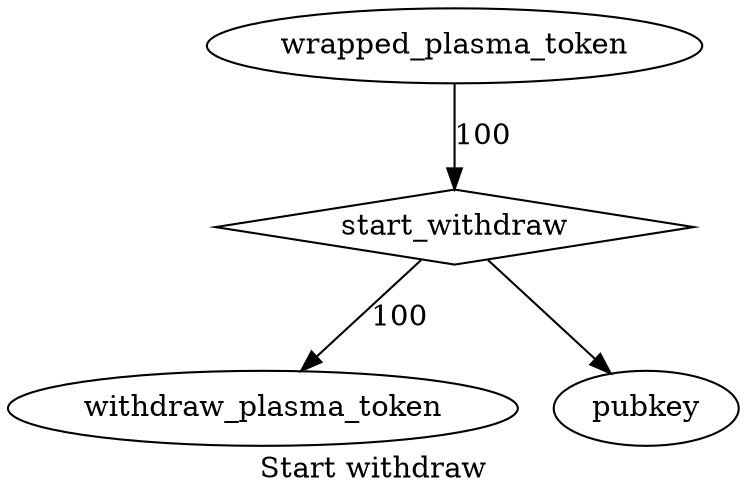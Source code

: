 digraph {
  label="Start withdraw";
  start_withdraw[shape="diamond", style=""];

  wrapped_plasma_token -> start_withdraw[label="100"];
  start_withdraw -> withdraw_plasma_token[label="100"];
  start_withdraw -> pubkey;
}
